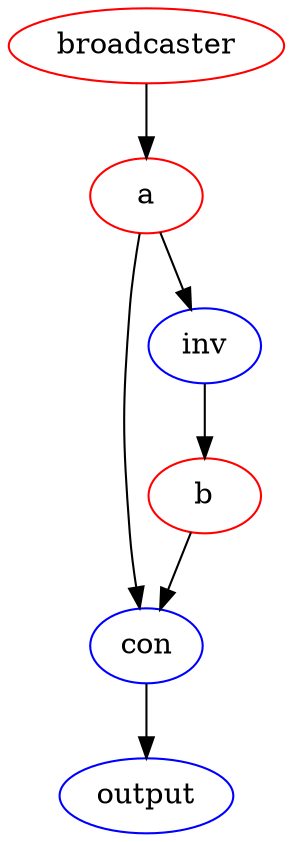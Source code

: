 digraph {
  a [color=red]
  b [color=red]
  broadcaster [color=red]
  con [color=blue]
  inv [color=blue]
  output [color=blue]
  a -> inv
  a -> con
  b -> con
  broadcaster -> a
  con -> output
  inv -> b
}
